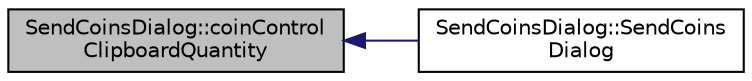 digraph "SendCoinsDialog::coinControlClipboardQuantity"
{
  edge [fontname="Helvetica",fontsize="10",labelfontname="Helvetica",labelfontsize="10"];
  node [fontname="Helvetica",fontsize="10",shape=record];
  rankdir="LR";
  Node482 [label="SendCoinsDialog::coinControl\lClipboardQuantity",height=0.2,width=0.4,color="black", fillcolor="grey75", style="filled", fontcolor="black"];
  Node482 -> Node483 [dir="back",color="midnightblue",fontsize="10",style="solid",fontname="Helvetica"];
  Node483 [label="SendCoinsDialog::SendCoins\lDialog",height=0.2,width=0.4,color="black", fillcolor="white", style="filled",URL="$d6/de6/class_send_coins_dialog.html#a0df5bc29d1df68eda44826651afc595f"];
}
